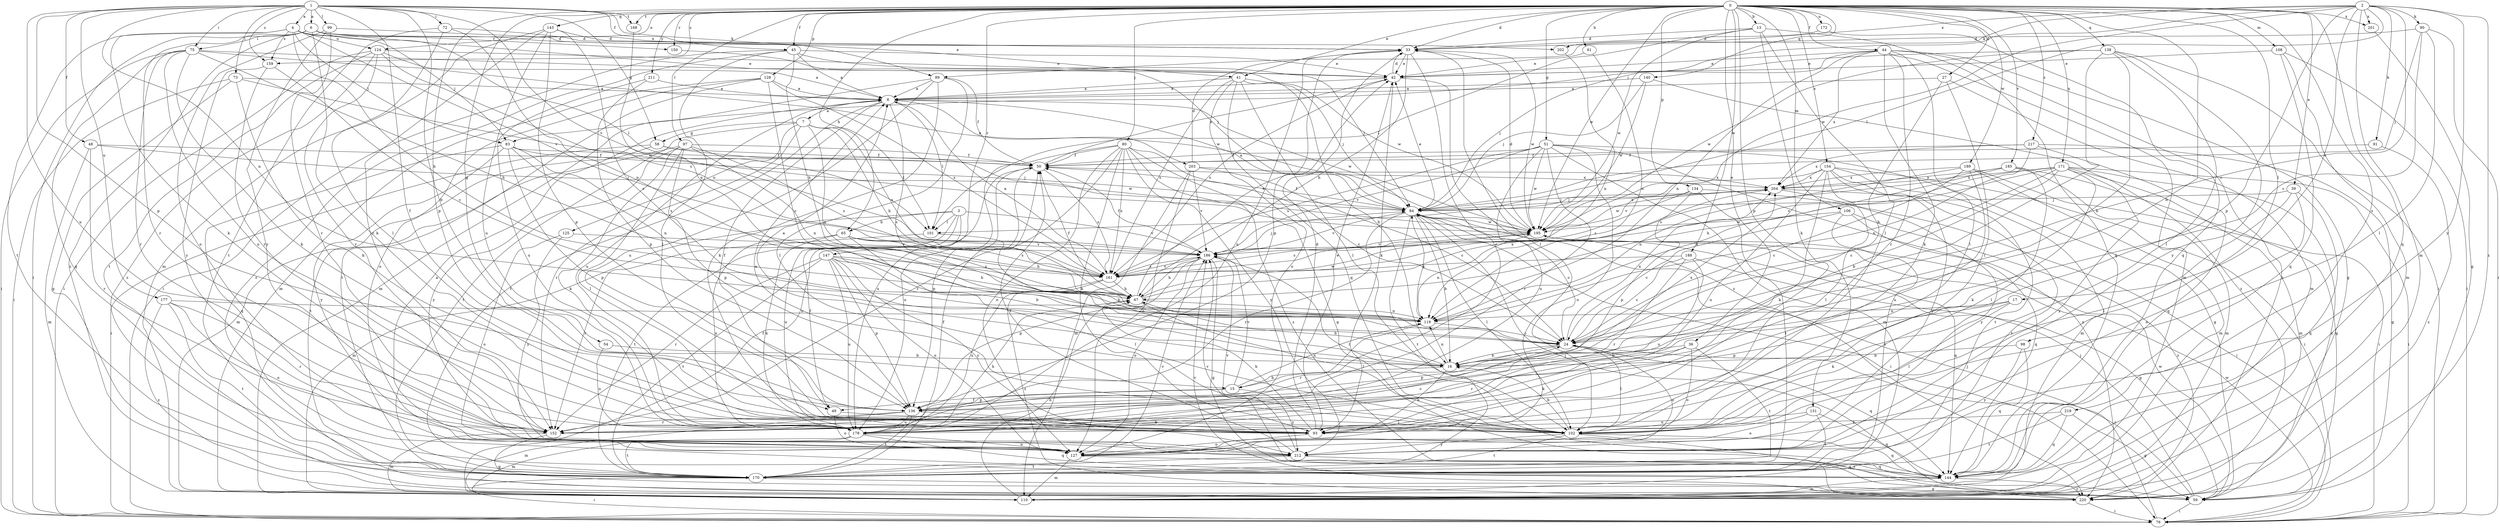 strict digraph  {
0;
1;
2;
3;
4;
6;
7;
8;
13;
15;
16;
17;
24;
27;
33;
36;
39;
41;
42;
44;
45;
48;
49;
50;
51;
54;
58;
59;
61;
65;
67;
72;
73;
75;
76;
80;
83;
84;
89;
90;
91;
93;
97;
98;
99;
101;
102;
106;
108;
110;
119;
124;
125;
127;
128;
131;
134;
136;
138;
140;
143;
144;
147;
150;
152;
154;
159;
161;
168;
170;
171;
172;
177;
178;
185;
186;
188;
189;
195;
201;
202;
203;
204;
211;
212;
217;
219;
220;
0 -> 13  [label=b];
0 -> 15  [label=b];
0 -> 27  [label=d];
0 -> 33  [label=d];
0 -> 36  [label=e];
0 -> 39  [label=e];
0 -> 41  [label=e];
0 -> 44  [label=f];
0 -> 45  [label=f];
0 -> 51  [label=g];
0 -> 54  [label=g];
0 -> 61  [label=h];
0 -> 65  [label=h];
0 -> 80  [label=j];
0 -> 97  [label=l];
0 -> 98  [label=l];
0 -> 106  [label=m];
0 -> 108  [label=m];
0 -> 124  [label=o];
0 -> 128  [label=p];
0 -> 131  [label=p];
0 -> 134  [label=p];
0 -> 136  [label=p];
0 -> 138  [label=q];
0 -> 140  [label=q];
0 -> 143  [label=q];
0 -> 144  [label=q];
0 -> 147  [label=r];
0 -> 150  [label=r];
0 -> 154  [label=s];
0 -> 159  [label=s];
0 -> 168  [label=t];
0 -> 171  [label=u];
0 -> 172  [label=u];
0 -> 185  [label=v];
0 -> 188  [label=w];
0 -> 189  [label=w];
0 -> 195  [label=w];
0 -> 201  [label=x];
0 -> 211  [label=y];
0 -> 217  [label=z];
0 -> 219  [label=z];
1 -> 4  [label=a];
1 -> 6  [label=a];
1 -> 15  [label=b];
1 -> 45  [label=f];
1 -> 48  [label=f];
1 -> 49  [label=f];
1 -> 58  [label=g];
1 -> 72  [label=i];
1 -> 73  [label=i];
1 -> 75  [label=i];
1 -> 89  [label=k];
1 -> 99  [label=l];
1 -> 119  [label=n];
1 -> 136  [label=p];
1 -> 159  [label=s];
1 -> 168  [label=t];
1 -> 177  [label=u];
1 -> 178  [label=u];
1 -> 186  [label=v];
2 -> 17  [label=c];
2 -> 24  [label=c];
2 -> 83  [label=j];
2 -> 89  [label=k];
2 -> 90  [label=k];
2 -> 91  [label=k];
2 -> 101  [label=l];
2 -> 110  [label=m];
2 -> 136  [label=p];
2 -> 195  [label=w];
2 -> 201  [label=x];
2 -> 202  [label=x];
2 -> 212  [label=y];
2 -> 220  [label=z];
3 -> 49  [label=f];
3 -> 65  [label=h];
3 -> 101  [label=l];
3 -> 110  [label=m];
3 -> 170  [label=t];
3 -> 178  [label=u];
3 -> 186  [label=v];
4 -> 67  [label=h];
4 -> 83  [label=j];
4 -> 93  [label=k];
4 -> 101  [label=l];
4 -> 124  [label=o];
4 -> 150  [label=r];
4 -> 159  [label=s];
4 -> 170  [label=t];
4 -> 186  [label=v];
6 -> 41  [label=e];
6 -> 75  [label=i];
6 -> 76  [label=i];
6 -> 83  [label=j];
6 -> 84  [label=j];
6 -> 93  [label=k];
6 -> 152  [label=r];
6 -> 202  [label=x];
6 -> 220  [label=z];
7 -> 58  [label=g];
7 -> 67  [label=h];
7 -> 101  [label=l];
7 -> 119  [label=n];
7 -> 125  [label=o];
7 -> 152  [label=r];
7 -> 161  [label=s];
7 -> 170  [label=t];
8 -> 7  [label=a];
8 -> 24  [label=c];
8 -> 49  [label=f];
8 -> 101  [label=l];
8 -> 170  [label=t];
8 -> 178  [label=u];
8 -> 195  [label=w];
8 -> 203  [label=x];
13 -> 33  [label=d];
13 -> 93  [label=k];
13 -> 101  [label=l];
13 -> 102  [label=l];
13 -> 144  [label=q];
13 -> 195  [label=w];
15 -> 49  [label=f];
15 -> 119  [label=n];
15 -> 136  [label=p];
15 -> 186  [label=v];
15 -> 212  [label=y];
16 -> 8  [label=a];
16 -> 15  [label=b];
16 -> 67  [label=h];
16 -> 93  [label=k];
16 -> 119  [label=n];
16 -> 204  [label=x];
17 -> 93  [label=k];
17 -> 102  [label=l];
17 -> 119  [label=n];
17 -> 136  [label=p];
24 -> 16  [label=b];
24 -> 102  [label=l];
24 -> 127  [label=o];
24 -> 136  [label=p];
24 -> 144  [label=q];
24 -> 204  [label=x];
27 -> 8  [label=a];
27 -> 16  [label=b];
27 -> 102  [label=l];
27 -> 110  [label=m];
33 -> 42  [label=e];
33 -> 67  [label=h];
33 -> 102  [label=l];
33 -> 136  [label=p];
33 -> 152  [label=r];
33 -> 178  [label=u];
33 -> 195  [label=w];
36 -> 16  [label=b];
36 -> 93  [label=k];
36 -> 127  [label=o];
36 -> 152  [label=r];
36 -> 170  [label=t];
39 -> 84  [label=j];
39 -> 102  [label=l];
39 -> 127  [label=o];
39 -> 144  [label=q];
41 -> 8  [label=a];
41 -> 16  [label=b];
41 -> 84  [label=j];
41 -> 102  [label=l];
41 -> 127  [label=o];
41 -> 144  [label=q];
41 -> 161  [label=s];
42 -> 8  [label=a];
42 -> 33  [label=d];
42 -> 93  [label=k];
42 -> 161  [label=s];
42 -> 220  [label=z];
44 -> 42  [label=e];
44 -> 59  [label=g];
44 -> 84  [label=j];
44 -> 93  [label=k];
44 -> 102  [label=l];
44 -> 110  [label=m];
44 -> 119  [label=n];
44 -> 152  [label=r];
44 -> 204  [label=x];
44 -> 220  [label=z];
45 -> 8  [label=a];
45 -> 42  [label=e];
45 -> 67  [label=h];
45 -> 76  [label=i];
45 -> 84  [label=j];
45 -> 102  [label=l];
45 -> 220  [label=z];
48 -> 50  [label=f];
48 -> 84  [label=j];
48 -> 110  [label=m];
48 -> 152  [label=r];
49 -> 102  [label=l];
49 -> 127  [label=o];
50 -> 42  [label=e];
50 -> 136  [label=p];
50 -> 161  [label=s];
50 -> 178  [label=u];
50 -> 204  [label=x];
51 -> 50  [label=f];
51 -> 59  [label=g];
51 -> 110  [label=m];
51 -> 127  [label=o];
51 -> 152  [label=r];
51 -> 161  [label=s];
51 -> 178  [label=u];
51 -> 186  [label=v];
51 -> 195  [label=w];
51 -> 220  [label=z];
54 -> 16  [label=b];
54 -> 178  [label=u];
58 -> 50  [label=f];
58 -> 76  [label=i];
58 -> 110  [label=m];
58 -> 195  [label=w];
59 -> 24  [label=c];
59 -> 76  [label=i];
59 -> 84  [label=j];
59 -> 195  [label=w];
61 -> 42  [label=e];
61 -> 119  [label=n];
65 -> 16  [label=b];
65 -> 67  [label=h];
65 -> 93  [label=k];
65 -> 161  [label=s];
65 -> 178  [label=u];
65 -> 186  [label=v];
67 -> 42  [label=e];
67 -> 50  [label=f];
67 -> 102  [label=l];
67 -> 119  [label=n];
67 -> 195  [label=w];
67 -> 204  [label=x];
72 -> 33  [label=d];
72 -> 102  [label=l];
72 -> 119  [label=n];
72 -> 170  [label=t];
73 -> 8  [label=a];
73 -> 59  [label=g];
73 -> 76  [label=i];
73 -> 93  [label=k];
73 -> 195  [label=w];
75 -> 8  [label=a];
75 -> 42  [label=e];
75 -> 67  [label=h];
75 -> 76  [label=i];
75 -> 93  [label=k];
75 -> 144  [label=q];
75 -> 152  [label=r];
75 -> 178  [label=u];
76 -> 84  [label=j];
76 -> 195  [label=w];
80 -> 24  [label=c];
80 -> 50  [label=f];
80 -> 59  [label=g];
80 -> 93  [label=k];
80 -> 127  [label=o];
80 -> 152  [label=r];
80 -> 161  [label=s];
80 -> 178  [label=u];
80 -> 212  [label=y];
80 -> 220  [label=z];
83 -> 50  [label=f];
83 -> 84  [label=j];
83 -> 119  [label=n];
83 -> 136  [label=p];
83 -> 144  [label=q];
83 -> 161  [label=s];
83 -> 212  [label=y];
84 -> 8  [label=a];
84 -> 16  [label=b];
84 -> 24  [label=c];
84 -> 42  [label=e];
84 -> 50  [label=f];
84 -> 76  [label=i];
84 -> 102  [label=l];
84 -> 152  [label=r];
84 -> 170  [label=t];
84 -> 186  [label=v];
84 -> 195  [label=w];
84 -> 204  [label=x];
89 -> 8  [label=a];
89 -> 50  [label=f];
89 -> 93  [label=k];
89 -> 102  [label=l];
89 -> 110  [label=m];
89 -> 178  [label=u];
90 -> 24  [label=c];
90 -> 33  [label=d];
90 -> 76  [label=i];
90 -> 84  [label=j];
90 -> 102  [label=l];
91 -> 50  [label=f];
91 -> 220  [label=z];
93 -> 33  [label=d];
93 -> 42  [label=e];
93 -> 67  [label=h];
93 -> 127  [label=o];
97 -> 50  [label=f];
97 -> 93  [label=k];
97 -> 102  [label=l];
97 -> 119  [label=n];
97 -> 136  [label=p];
97 -> 161  [label=s];
97 -> 170  [label=t];
97 -> 212  [label=y];
98 -> 16  [label=b];
98 -> 144  [label=q];
98 -> 212  [label=y];
99 -> 33  [label=d];
99 -> 127  [label=o];
99 -> 152  [label=r];
99 -> 212  [label=y];
101 -> 16  [label=b];
101 -> 152  [label=r];
102 -> 8  [label=a];
102 -> 16  [label=b];
102 -> 144  [label=q];
102 -> 170  [label=t];
102 -> 212  [label=y];
102 -> 220  [label=z];
106 -> 24  [label=c];
106 -> 144  [label=q];
106 -> 170  [label=t];
106 -> 195  [label=w];
106 -> 220  [label=z];
108 -> 42  [label=e];
108 -> 76  [label=i];
108 -> 110  [label=m];
108 -> 144  [label=q];
110 -> 50  [label=f];
110 -> 67  [label=h];
119 -> 24  [label=c];
119 -> 84  [label=j];
119 -> 152  [label=r];
124 -> 42  [label=e];
124 -> 76  [label=i];
124 -> 152  [label=r];
124 -> 161  [label=s];
124 -> 170  [label=t];
124 -> 195  [label=w];
124 -> 220  [label=z];
125 -> 127  [label=o];
125 -> 186  [label=v];
125 -> 212  [label=y];
127 -> 8  [label=a];
127 -> 110  [label=m];
127 -> 144  [label=q];
128 -> 8  [label=a];
128 -> 24  [label=c];
128 -> 110  [label=m];
128 -> 127  [label=o];
128 -> 161  [label=s];
128 -> 170  [label=t];
131 -> 127  [label=o];
131 -> 144  [label=q];
131 -> 170  [label=t];
131 -> 178  [label=u];
134 -> 76  [label=i];
134 -> 84  [label=j];
134 -> 136  [label=p];
134 -> 161  [label=s];
134 -> 170  [label=t];
136 -> 93  [label=k];
136 -> 110  [label=m];
136 -> 152  [label=r];
136 -> 170  [label=t];
136 -> 178  [label=u];
138 -> 16  [label=b];
138 -> 24  [label=c];
138 -> 42  [label=e];
138 -> 76  [label=i];
138 -> 102  [label=l];
138 -> 195  [label=w];
138 -> 212  [label=y];
140 -> 8  [label=a];
140 -> 84  [label=j];
140 -> 195  [label=w];
140 -> 220  [label=z];
143 -> 24  [label=c];
143 -> 33  [label=d];
143 -> 110  [label=m];
143 -> 136  [label=p];
143 -> 152  [label=r];
143 -> 178  [label=u];
144 -> 110  [label=m];
144 -> 186  [label=v];
144 -> 220  [label=z];
147 -> 67  [label=h];
147 -> 102  [label=l];
147 -> 127  [label=o];
147 -> 136  [label=p];
147 -> 152  [label=r];
147 -> 161  [label=s];
147 -> 170  [label=t];
147 -> 178  [label=u];
147 -> 212  [label=y];
150 -> 195  [label=w];
152 -> 59  [label=g];
152 -> 110  [label=m];
154 -> 76  [label=i];
154 -> 93  [label=k];
154 -> 102  [label=l];
154 -> 110  [label=m];
154 -> 170  [label=t];
154 -> 178  [label=u];
154 -> 186  [label=v];
154 -> 204  [label=x];
154 -> 212  [label=y];
159 -> 24  [label=c];
159 -> 152  [label=r];
159 -> 212  [label=y];
161 -> 8  [label=a];
161 -> 67  [label=h];
161 -> 178  [label=u];
161 -> 186  [label=v];
161 -> 220  [label=z];
168 -> 119  [label=n];
170 -> 50  [label=f];
170 -> 59  [label=g];
170 -> 76  [label=i];
170 -> 186  [label=v];
171 -> 16  [label=b];
171 -> 24  [label=c];
171 -> 67  [label=h];
171 -> 76  [label=i];
171 -> 93  [label=k];
171 -> 110  [label=m];
171 -> 186  [label=v];
171 -> 204  [label=x];
171 -> 212  [label=y];
171 -> 220  [label=z];
172 -> 33  [label=d];
172 -> 144  [label=q];
177 -> 119  [label=n];
177 -> 127  [label=o];
177 -> 152  [label=r];
177 -> 170  [label=t];
177 -> 220  [label=z];
178 -> 24  [label=c];
178 -> 67  [label=h];
178 -> 110  [label=m];
178 -> 127  [label=o];
178 -> 144  [label=q];
178 -> 170  [label=t];
185 -> 59  [label=g];
185 -> 102  [label=l];
185 -> 110  [label=m];
185 -> 119  [label=n];
185 -> 161  [label=s];
185 -> 204  [label=x];
186 -> 50  [label=f];
186 -> 59  [label=g];
186 -> 67  [label=h];
186 -> 84  [label=j];
186 -> 102  [label=l];
186 -> 127  [label=o];
186 -> 136  [label=p];
186 -> 161  [label=s];
188 -> 24  [label=c];
188 -> 59  [label=g];
188 -> 152  [label=r];
188 -> 161  [label=s];
188 -> 178  [label=u];
189 -> 24  [label=c];
189 -> 76  [label=i];
189 -> 110  [label=m];
189 -> 119  [label=n];
189 -> 178  [label=u];
189 -> 204  [label=x];
195 -> 33  [label=d];
195 -> 119  [label=n];
195 -> 144  [label=q];
195 -> 161  [label=s];
195 -> 186  [label=v];
201 -> 59  [label=g];
202 -> 119  [label=n];
203 -> 24  [label=c];
203 -> 33  [label=d];
203 -> 110  [label=m];
203 -> 127  [label=o];
203 -> 186  [label=v];
203 -> 204  [label=x];
204 -> 84  [label=j];
204 -> 170  [label=t];
204 -> 195  [label=w];
204 -> 212  [label=y];
211 -> 8  [label=a];
211 -> 136  [label=p];
211 -> 178  [label=u];
212 -> 50  [label=f];
212 -> 144  [label=q];
212 -> 170  [label=t];
212 -> 186  [label=v];
217 -> 50  [label=f];
217 -> 59  [label=g];
217 -> 119  [label=n];
217 -> 144  [label=q];
217 -> 204  [label=x];
219 -> 59  [label=g];
219 -> 93  [label=k];
219 -> 144  [label=q];
219 -> 170  [label=t];
220 -> 76  [label=i];
220 -> 84  [label=j];
220 -> 186  [label=v];
}

